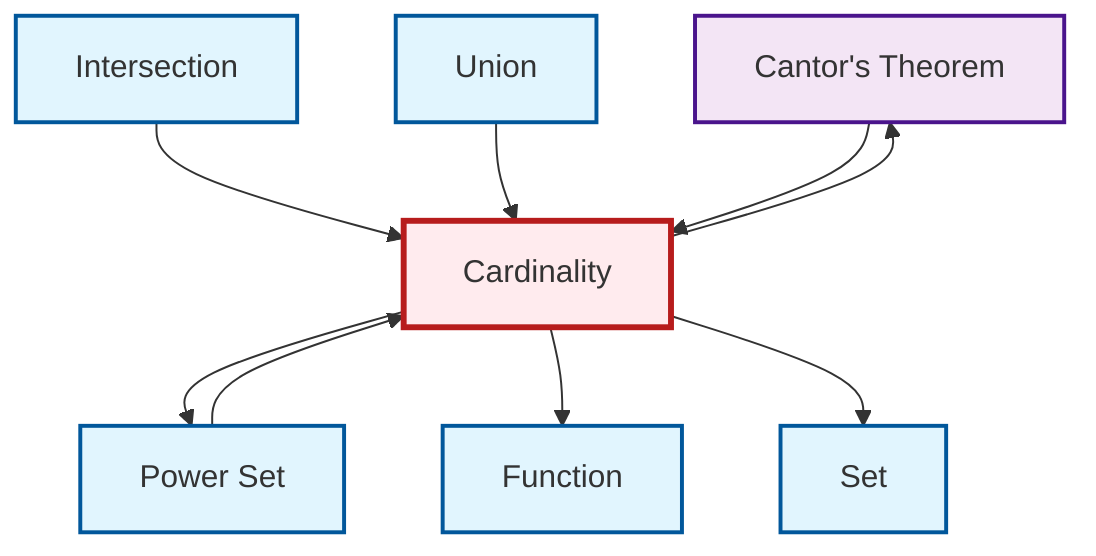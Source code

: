 graph TD
    classDef definition fill:#e1f5fe,stroke:#01579b,stroke-width:2px
    classDef theorem fill:#f3e5f5,stroke:#4a148c,stroke-width:2px
    classDef axiom fill:#fff3e0,stroke:#e65100,stroke-width:2px
    classDef example fill:#e8f5e9,stroke:#1b5e20,stroke-width:2px
    classDef current fill:#ffebee,stroke:#b71c1c,stroke-width:3px
    thm-cantor["Cantor's Theorem"]:::theorem
    def-cardinality["Cardinality"]:::definition
    def-intersection["Intersection"]:::definition
    def-union["Union"]:::definition
    def-set["Set"]:::definition
    def-power-set["Power Set"]:::definition
    def-function["Function"]:::definition
    def-cardinality --> def-power-set
    def-cardinality --> thm-cantor
    def-intersection --> def-cardinality
    def-cardinality --> def-function
    def-union --> def-cardinality
    def-cardinality --> def-set
    thm-cantor --> def-cardinality
    def-power-set --> def-cardinality
    class def-cardinality current